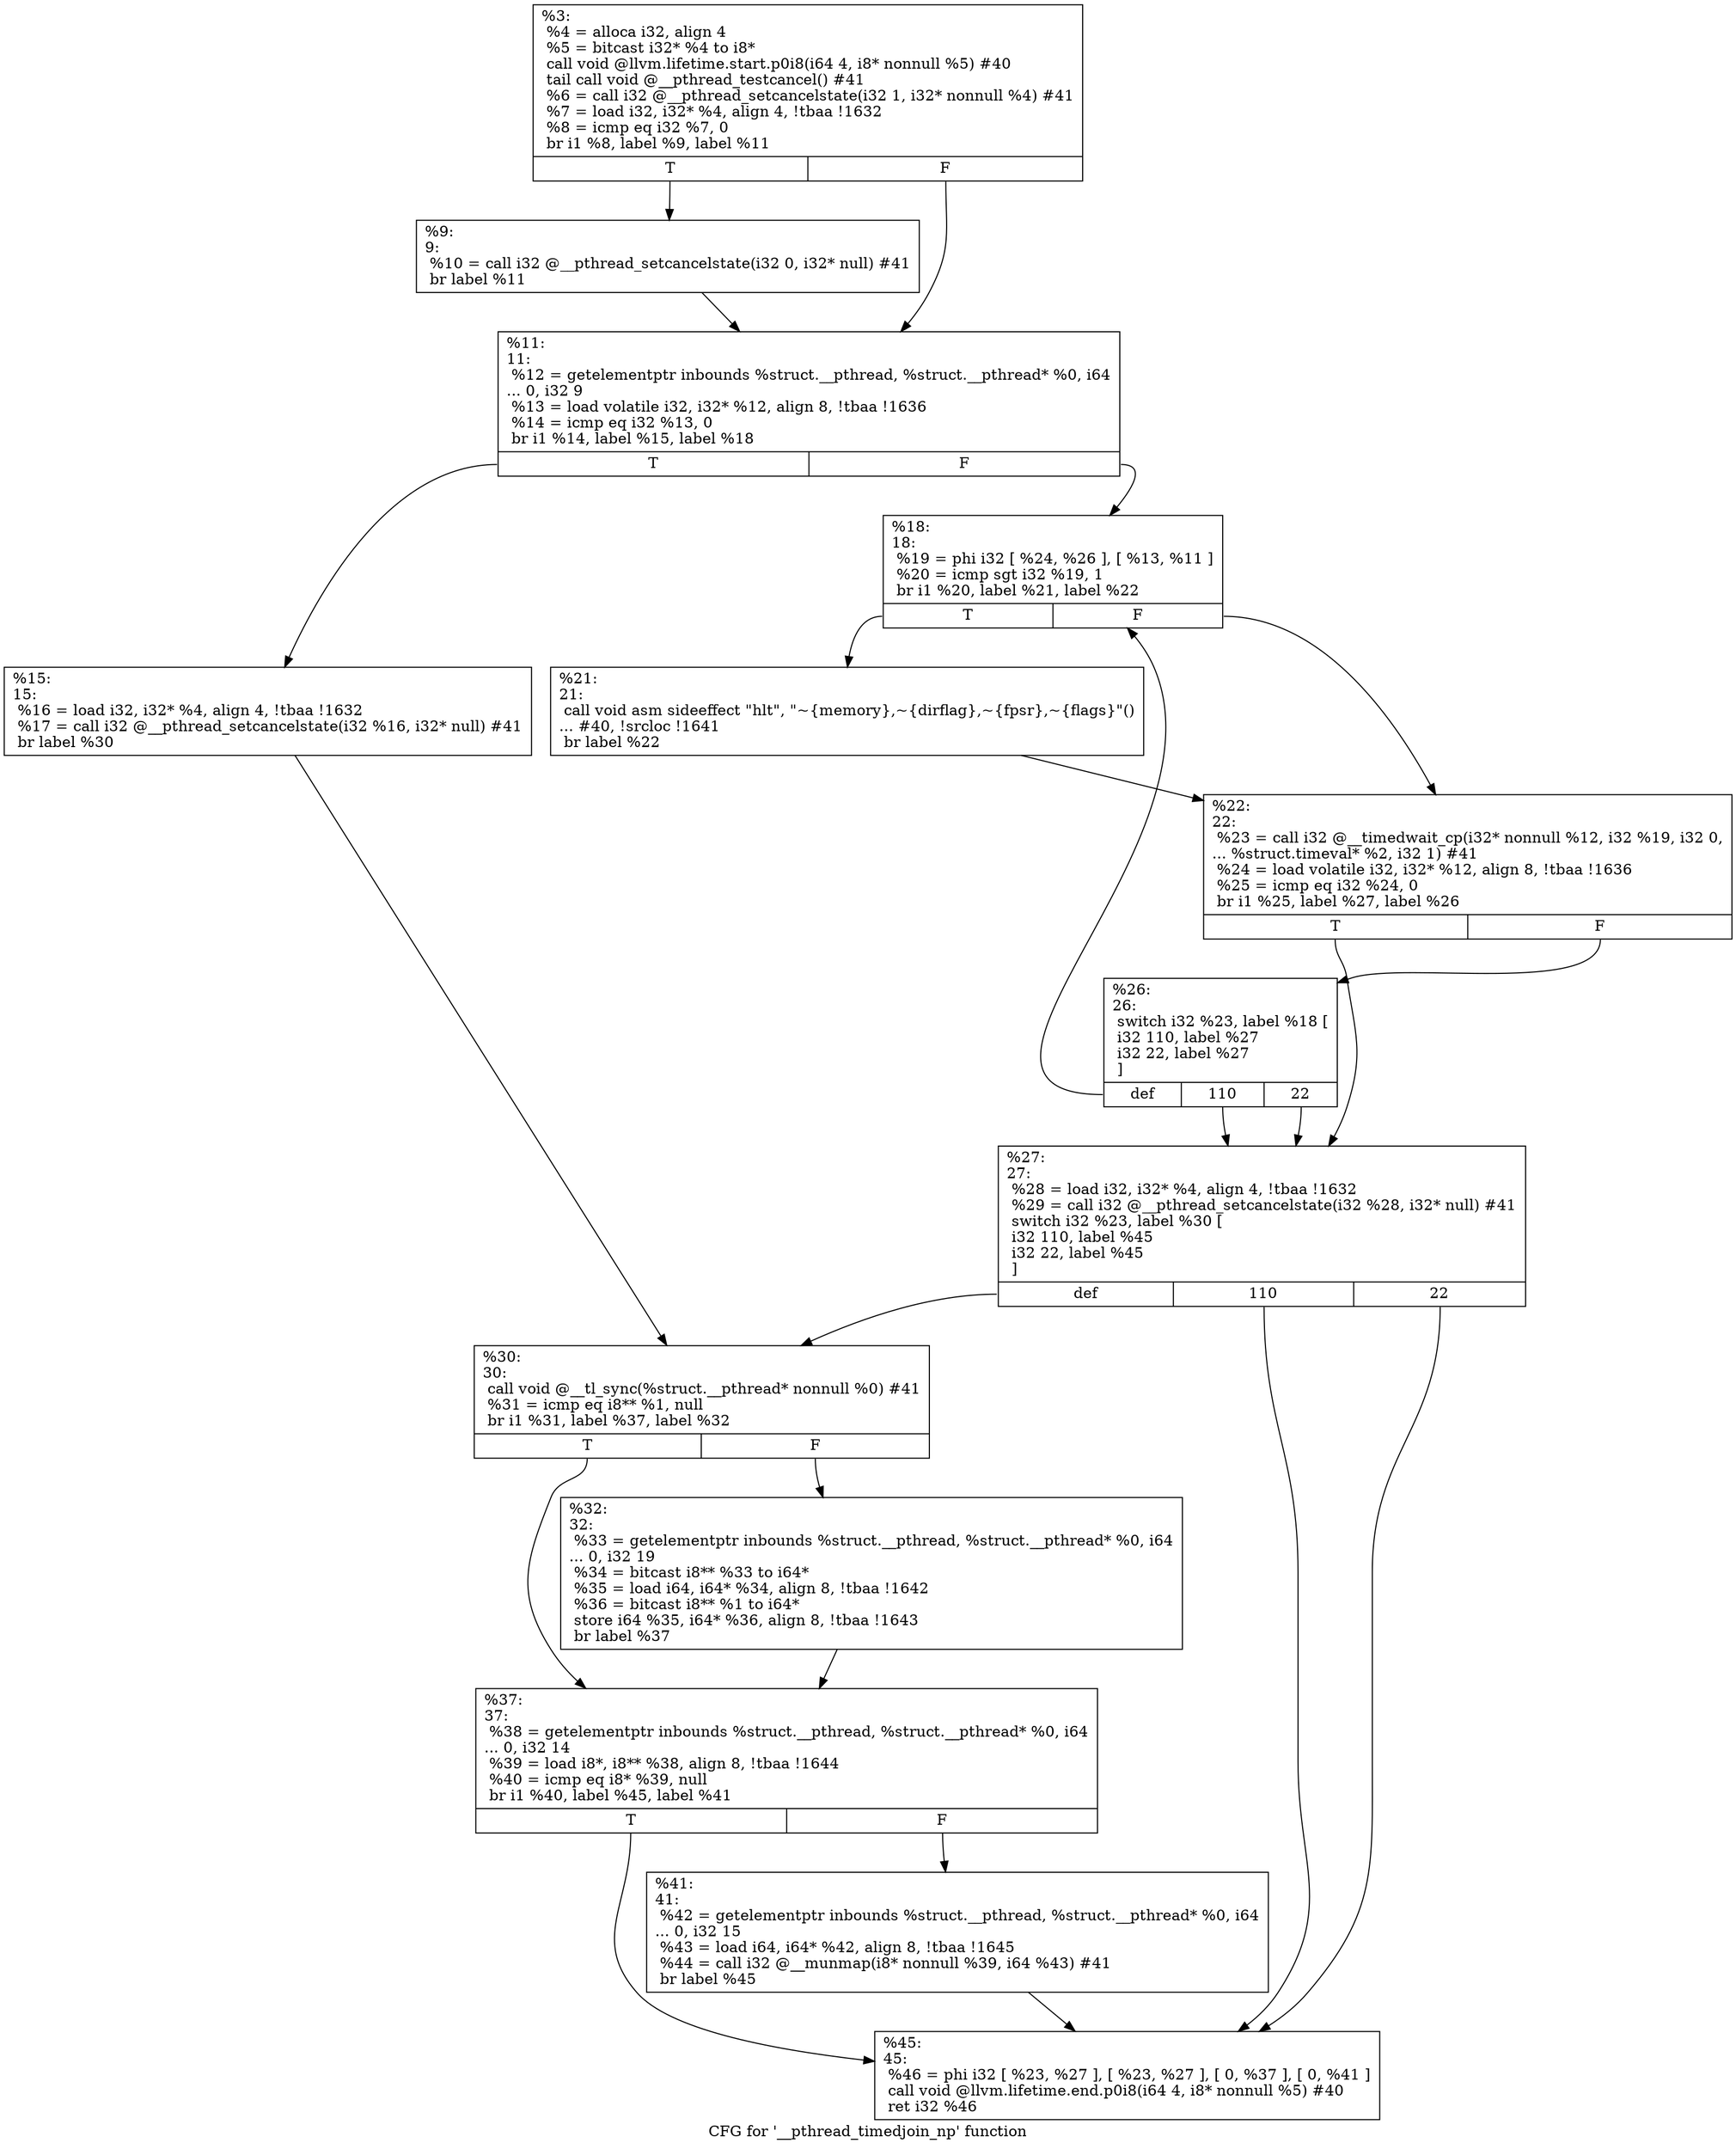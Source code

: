 digraph "CFG for '__pthread_timedjoin_np' function" {
	label="CFG for '__pthread_timedjoin_np' function";

	Node0x1cfd720 [shape=record,label="{%3:\l  %4 = alloca i32, align 4\l  %5 = bitcast i32* %4 to i8*\l  call void @llvm.lifetime.start.p0i8(i64 4, i8* nonnull %5) #40\l  tail call void @__pthread_testcancel() #41\l  %6 = call i32 @__pthread_setcancelstate(i32 1, i32* nonnull %4) #41\l  %7 = load i32, i32* %4, align 4, !tbaa !1632\l  %8 = icmp eq i32 %7, 0\l  br i1 %8, label %9, label %11\l|{<s0>T|<s1>F}}"];
	Node0x1cfd720:s0 -> Node0x1cfd980;
	Node0x1cfd720:s1 -> Node0x1cfd9d0;
	Node0x1cfd980 [shape=record,label="{%9:\l9:                                                \l  %10 = call i32 @__pthread_setcancelstate(i32 0, i32* null) #41\l  br label %11\l}"];
	Node0x1cfd980 -> Node0x1cfd9d0;
	Node0x1cfd9d0 [shape=record,label="{%11:\l11:                                               \l  %12 = getelementptr inbounds %struct.__pthread, %struct.__pthread* %0, i64\l... 0, i32 9\l  %13 = load volatile i32, i32* %12, align 8, !tbaa !1636\l  %14 = icmp eq i32 %13, 0\l  br i1 %14, label %15, label %18\l|{<s0>T|<s1>F}}"];
	Node0x1cfd9d0:s0 -> Node0x1cfda20;
	Node0x1cfd9d0:s1 -> Node0x1cfda70;
	Node0x1cfda20 [shape=record,label="{%15:\l15:                                               \l  %16 = load i32, i32* %4, align 4, !tbaa !1632\l  %17 = call i32 @__pthread_setcancelstate(i32 %16, i32* null) #41\l  br label %30\l}"];
	Node0x1cfda20 -> Node0x1cfdc00;
	Node0x1cfda70 [shape=record,label="{%18:\l18:                                               \l  %19 = phi i32 [ %24, %26 ], [ %13, %11 ]\l  %20 = icmp sgt i32 %19, 1\l  br i1 %20, label %21, label %22\l|{<s0>T|<s1>F}}"];
	Node0x1cfda70:s0 -> Node0x1cfdac0;
	Node0x1cfda70:s1 -> Node0x1cfdb10;
	Node0x1cfdac0 [shape=record,label="{%21:\l21:                                               \l  call void asm sideeffect \"hlt\", \"~\{memory\},~\{dirflag\},~\{fpsr\},~\{flags\}\"()\l... #40, !srcloc !1641\l  br label %22\l}"];
	Node0x1cfdac0 -> Node0x1cfdb10;
	Node0x1cfdb10 [shape=record,label="{%22:\l22:                                               \l  %23 = call i32 @__timedwait_cp(i32* nonnull %12, i32 %19, i32 0,\l... %struct.timeval* %2, i32 1) #41\l  %24 = load volatile i32, i32* %12, align 8, !tbaa !1636\l  %25 = icmp eq i32 %24, 0\l  br i1 %25, label %27, label %26\l|{<s0>T|<s1>F}}"];
	Node0x1cfdb10:s0 -> Node0x1cfdbb0;
	Node0x1cfdb10:s1 -> Node0x1cfdb60;
	Node0x1cfdb60 [shape=record,label="{%26:\l26:                                               \l  switch i32 %23, label %18 [\l    i32 110, label %27\l    i32 22, label %27\l  ]\l|{<s0>def|<s1>110|<s2>22}}"];
	Node0x1cfdb60:s0 -> Node0x1cfda70;
	Node0x1cfdb60:s1 -> Node0x1cfdbb0;
	Node0x1cfdb60:s2 -> Node0x1cfdbb0;
	Node0x1cfdbb0 [shape=record,label="{%27:\l27:                                               \l  %28 = load i32, i32* %4, align 4, !tbaa !1632\l  %29 = call i32 @__pthread_setcancelstate(i32 %28, i32* null) #41\l  switch i32 %23, label %30 [\l    i32 110, label %45\l    i32 22, label %45\l  ]\l|{<s0>def|<s1>110|<s2>22}}"];
	Node0x1cfdbb0:s0 -> Node0x1cfdc00;
	Node0x1cfdbb0:s1 -> Node0x1cfdd40;
	Node0x1cfdbb0:s2 -> Node0x1cfdd40;
	Node0x1cfdc00 [shape=record,label="{%30:\l30:                                               \l  call void @__tl_sync(%struct.__pthread* nonnull %0) #41\l  %31 = icmp eq i8** %1, null\l  br i1 %31, label %37, label %32\l|{<s0>T|<s1>F}}"];
	Node0x1cfdc00:s0 -> Node0x1cfdca0;
	Node0x1cfdc00:s1 -> Node0x1cfdc50;
	Node0x1cfdc50 [shape=record,label="{%32:\l32:                                               \l  %33 = getelementptr inbounds %struct.__pthread, %struct.__pthread* %0, i64\l... 0, i32 19\l  %34 = bitcast i8** %33 to i64*\l  %35 = load i64, i64* %34, align 8, !tbaa !1642\l  %36 = bitcast i8** %1 to i64*\l  store i64 %35, i64* %36, align 8, !tbaa !1643\l  br label %37\l}"];
	Node0x1cfdc50 -> Node0x1cfdca0;
	Node0x1cfdca0 [shape=record,label="{%37:\l37:                                               \l  %38 = getelementptr inbounds %struct.__pthread, %struct.__pthread* %0, i64\l... 0, i32 14\l  %39 = load i8*, i8** %38, align 8, !tbaa !1644\l  %40 = icmp eq i8* %39, null\l  br i1 %40, label %45, label %41\l|{<s0>T|<s1>F}}"];
	Node0x1cfdca0:s0 -> Node0x1cfdd40;
	Node0x1cfdca0:s1 -> Node0x1cfdcf0;
	Node0x1cfdcf0 [shape=record,label="{%41:\l41:                                               \l  %42 = getelementptr inbounds %struct.__pthread, %struct.__pthread* %0, i64\l... 0, i32 15\l  %43 = load i64, i64* %42, align 8, !tbaa !1645\l  %44 = call i32 @__munmap(i8* nonnull %39, i64 %43) #41\l  br label %45\l}"];
	Node0x1cfdcf0 -> Node0x1cfdd40;
	Node0x1cfdd40 [shape=record,label="{%45:\l45:                                               \l  %46 = phi i32 [ %23, %27 ], [ %23, %27 ], [ 0, %37 ], [ 0, %41 ]\l  call void @llvm.lifetime.end.p0i8(i64 4, i8* nonnull %5) #40\l  ret i32 %46\l}"];
}
